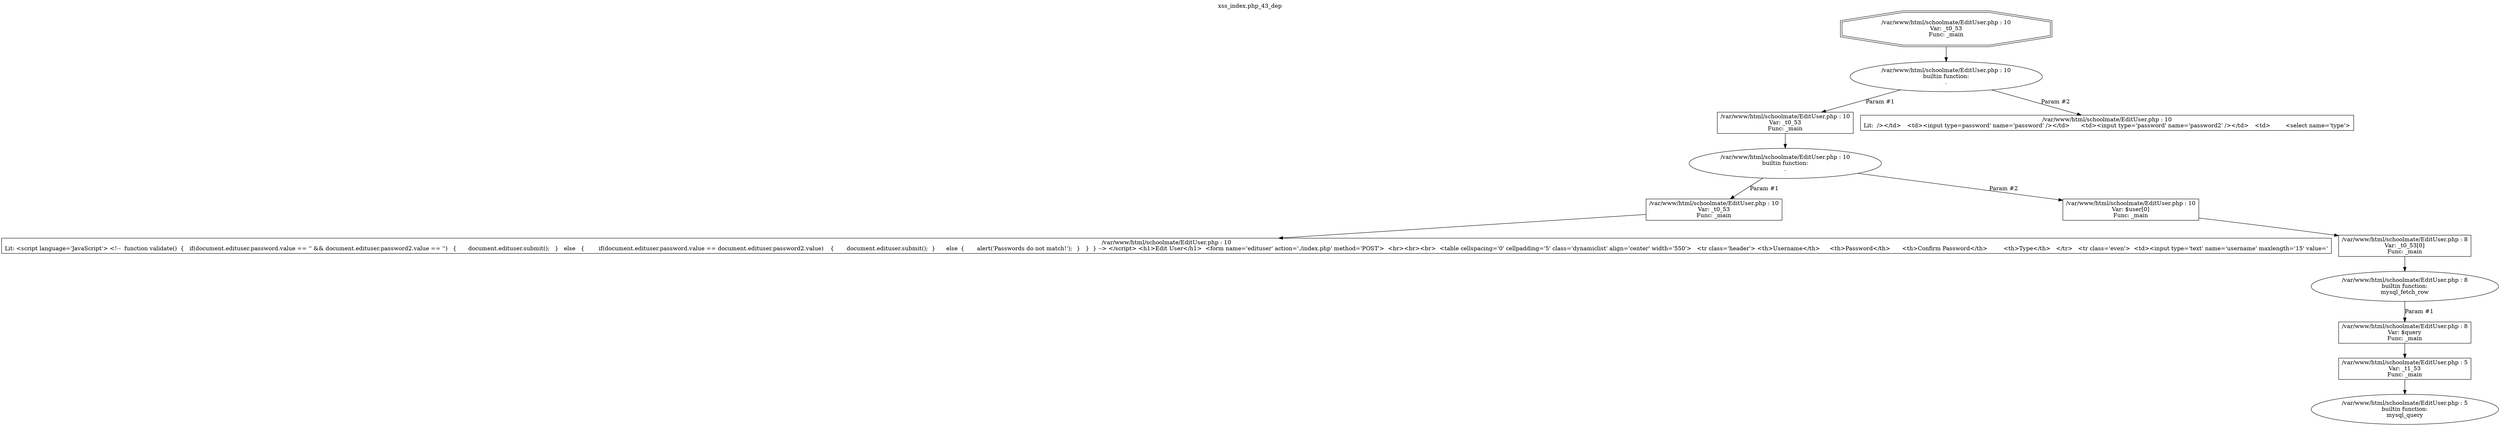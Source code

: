 digraph cfg {
  label="xss_index.php_43_dep";
  labelloc=t;
  n1 [shape=doubleoctagon, label="/var/www/html/schoolmate/EditUser.php : 10\nVar: _t0_53\nFunc: _main\n"];
  n2 [shape=ellipse, label="/var/www/html/schoolmate/EditUser.php : 10\nbuiltin function:\n.\n"];
  n3 [shape=box, label="/var/www/html/schoolmate/EditUser.php : 10\nVar: _t0_53\nFunc: _main\n"];
  n4 [shape=ellipse, label="/var/www/html/schoolmate/EditUser.php : 10\nbuiltin function:\n.\n"];
  n5 [shape=box, label="/var/www/html/schoolmate/EditUser.php : 10\nVar: _t0_53\nFunc: _main\n"];
  n6 [shape=box, label="/var/www/html/schoolmate/EditUser.php : 10\nLit: <script language='JavaScript'> <!--  function validate()  {   if(document.edituser.password.value == '' && document.edituser.password2.value == '')   {	document.edituser.submit();   }   else   {	if(document.edituser.password.value == document.edituser.password2.value)	{	 document.edituser.submit();	}	else	{	 alert('Passwords do not match!');	}   }  } --> </script> <h1>Edit User</h1>  <form name='edituser' action='./index.php' method='POST'>  <br><br><br>  <table cellspacing='0' cellpadding='5' class='dynamiclist' align='center' width='550'>   <tr class='header'>	<th>Username</th>	<th>Password</th>	<th>Confirm Password</th>	<th>Type</th>   </tr>   <tr class='even'>	<td><input type='text' name='username' maxlength='15' value='\n"];
  n7 [shape=box, label="/var/www/html/schoolmate/EditUser.php : 10\nVar: $user[0]\nFunc: _main\n"];
  n8 [shape=box, label="/var/www/html/schoolmate/EditUser.php : 8\nVar: _t0_53[0]\nFunc: _main\n"];
  n9 [shape=ellipse, label="/var/www/html/schoolmate/EditUser.php : 8\nbuiltin function:\nmysql_fetch_row\n"];
  n10 [shape=box, label="/var/www/html/schoolmate/EditUser.php : 8\nVar: $query\nFunc: _main\n"];
  n11 [shape=box, label="/var/www/html/schoolmate/EditUser.php : 5\nVar: _t1_53\nFunc: _main\n"];
  n12 [shape=ellipse, label="/var/www/html/schoolmate/EditUser.php : 5\nbuiltin function:\nmysql_query\n"];
  n13 [shape=box, label="/var/www/html/schoolmate/EditUser.php : 10\nLit:  /></td>	<td><input type=password' name='password' /></td>	<td><input type='password' name='password2' /></td>	<td>	 <select name='type'>\n"];
  n1 -> n2;
  n3 -> n4;
  n5 -> n6;
  n4 -> n5[label="Param #1"];
  n4 -> n7[label="Param #2"];
  n8 -> n9;
  n11 -> n12;
  n10 -> n11;
  n9 -> n10[label="Param #1"];
  n7 -> n8;
  n2 -> n3[label="Param #1"];
  n2 -> n13[label="Param #2"];
}

